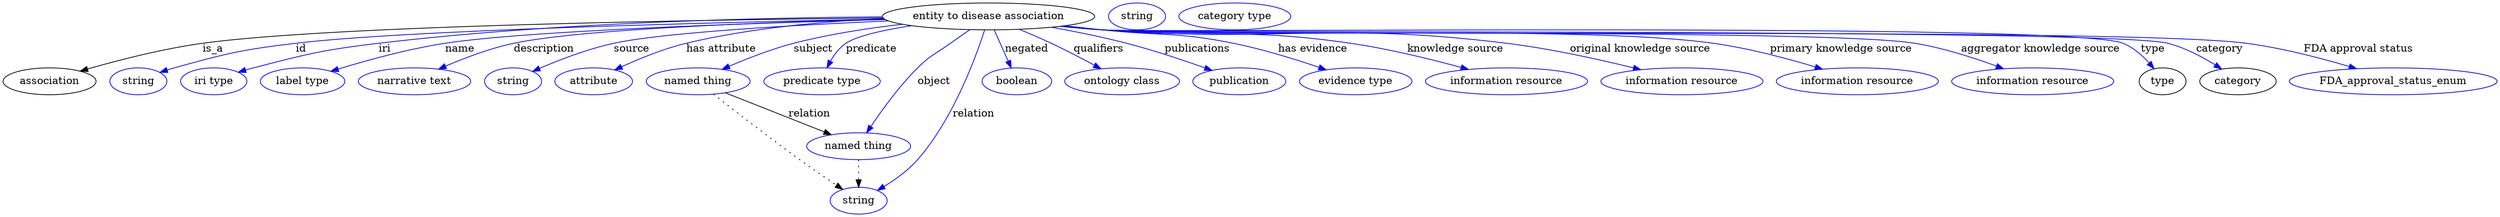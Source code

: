 digraph {
	graph [bb="0,0,2731.5,283"];
	node [label="\N"];
	"entity to disease association"	[height=0.5,
		label="entity to disease association",
		pos="1089,265",
		width=3.0331];
	association	[height=0.5,
		pos="50.046,178",
		width=1.3902];
	"entity to disease association" -> association	[label=is_a,
		lp="234.05,221.5",
		pos="e,83.953,191.44 980.47,262.87 781.46,260.26 365.63,252.14 223.05,229 178.11,221.71 128.31,206.53 93.73,194.8"];
	id	[color=blue,
		height=0.5,
		label=string,
		pos="149.05,178",
		width=0.84854];
	"entity to disease association" -> id	[color=blue,
		label=id,
		lp="333.55,221.5",
		pos="e,172.48,189.74 981.84,261.55 802.92,257.03 451,246.27 328.05,229 265.17,220.17 249.37,215.82 189.05,196 186.66,195.22 184.22,194.35 \
181.78,193.44",
		style=solid];
	iri	[color=blue,
		height=0.5,
		label="iri type",
		pos="234.05,178",
		width=1.011];
	"entity to disease association" -> iri	[color=blue,
		label=iri,
		lp="427.55,221.5",
		pos="e,261.59,189.81 979.71,264.21 846.94,263.09 616.51,256.77 421.05,229 357.33,219.95 341.68,214.52 280.05,196 277.12,195.12 274.12,\
194.16 271.11,193.14",
		style=solid];
	name	[color=blue,
		height=0.5,
		label="label type",
		pos="334.05,178",
		width=1.2638];
	"entity to disease association" -> name	[color=blue,
		label=name,
		lp="511.55,221.5",
		pos="e,365.45,191.2 982.9,260.76 838.14,255.83 586.45,245.24 496.05,229 453.91,221.43 407.36,206.32 375.01,194.68",
		style=solid];
	description	[color=blue,
		height=0.5,
		label="narrative text",
		pos="455.05,178",
		width=1.6068];
	"entity to disease association" -> description	[color=blue,
		label=description,
		lp="604.55,221.5",
		pos="e,483.01,193.87 982.48,260.88 854.84,256.43 648.87,246.74 574.05,229 545.49,222.23 515.01,209.3 492.05,198.29",
		style=solid];
	source	[color=blue,
		height=0.5,
		label=string,
		pos="561.05,178",
		width=0.84854];
	"entity to disease association" -> source	[color=blue,
		label=source,
		lp="701.05,221.5",
		pos="e,583.28,190.57 979.95,263.32 897.41,260.71 781.79,252.57 683.05,229 651.01,221.35 616.44,206.5 592.31,194.97",
		style=solid];
	"has attribute"	[color=blue,
		height=0.5,
		label=attribute,
		pos="650.05,178",
		width=1.1193];
	"entity to disease association" -> "has attribute"	[color=blue,
		label="has attribute",
		lp="798.55,221.5",
		pos="e,674.83,192.4 982.88,260.62 918.9,256.59 836.28,247.86 765.05,229 736.69,221.49 706.32,208.03 683.92,196.97",
		style=solid];
	subject	[color=blue,
		height=0.5,
		label="named thing",
		pos="764.05,178",
		width=1.5346];
	"entity to disease association" -> subject	[color=blue,
		label=subject,
		lp="892.55,221.5",
		pos="e,791.02,193.86 998.48,254.85 959.35,249.48 913.39,241.27 873.05,229 847.83,221.33 820.89,209.01 800.11,198.53",
		style=solid];
	predicate	[color=blue,
		height=0.5,
		label="predicate type",
		pos="898.05,178",
		width=1.679];
	"entity to disease association" -> predicate	[color=blue,
		label=predicate,
		lp="955.05,221.5",
		pos="e,904.74,195.89 994.88,255.85 972.2,250.62 949.06,242.26 930.05,229 921.39,222.96 914.54,213.75 909.43,204.87",
		style=solid];
	object	[color=blue,
		height=0.5,
		label="named thing",
		pos="942.05,91",
		width=1.5346];
	"entity to disease association" -> object	[color=blue,
		label=object,
		lp="1025,178",
		pos="e,951.2,109.03 1065.2,247.14 1057.6,241.56 1049.3,235.2 1042,229 1026,215.35 1021.3,212.34 1008,196 987.83,171.15 968.67,139.76 \
956.25,118",
		style=solid];
	relation	[color=blue,
		height=0.5,
		label=string,
		pos="942.05,18",
		width=0.84854];
	"entity to disease association" -> relation	[color=blue,
		label=relation,
		lp="1067,134.5",
		pos="e,961.78,31.947 1084.5,246.81 1074.5,211.61 1048.4,129.84 1006,73 996.1,59.641 982.24,47.424 969.96,38.002",
		style=solid];
	negated	[color=blue,
		height=0.5,
		label=boolean,
		pos="1122,178",
		width=1.0652];
	"entity to disease association" -> negated	[color=blue,
		label=negated,
		lp="1129.5,221.5",
		pos="e,1115.5,195.89 1095.7,246.8 1100.3,234.97 1106.5,219.03 1111.7,205.58",
		style=solid];
	qualifiers	[color=blue,
		height=0.5,
		label="ontology class",
		pos="1240,178",
		width=1.7151];
	"entity to disease association" -> qualifiers	[color=blue,
		label=qualifiers,
		lp="1206.5,221.5",
		pos="e,1214.2,194.62 1120.4,247.72 1131.4,241.92 1143.8,235.26 1155,229 1171.8,219.64 1190.2,208.9 1205.5,199.78",
		style=solid];
	publications	[color=blue,
		height=0.5,
		label=publication,
		pos="1370,178",
		width=1.3902];
	"entity to disease association" -> publications	[color=blue,
		label=publications,
		lp="1314.5,221.5",
		pos="e,1338.5,192.04 1153.5,250.46 1179.4,244.56 1209.3,237.13 1236,229 1267.6,219.38 1302.6,206.26 1328.9,195.87",
		style=solid];
	"has evidence"	[color=blue,
		height=0.5,
		label="evidence type",
		pos="1498,178",
		width=1.661];
	"entity to disease association" -> "has evidence"	[color=blue,
		label="has evidence",
		lp="1441,221.5",
		pos="e,1464.1,192.86 1167.7,252.45 1180.8,250.58 1194.3,248.71 1207,247 1271.4,238.37 1288.8,243.6 1352,229 1387.2,220.89 1425.7,207.48 \
1454.4,196.59",
		style=solid];
	"knowledge source"	[color=blue,
		height=0.5,
		label="information resource",
		pos="1661,178",
		width=2.3651];
	"entity to disease association" -> "knowledge source"	[color=blue,
		label="knowledge source",
		lp="1595.5,221.5",
		pos="e,1617.7,193.65 1165.4,252.12 1179.3,250.22 1193.6,248.41 1207,247 1328,234.32 1360.2,249.29 1480,229 1523.8,221.59 1572.3,207.91 \
1608,196.73",
		style=solid];
	"original knowledge source"	[color=blue,
		height=0.5,
		label="information resource",
		pos="1849,178",
		width=2.3651];
	"entity to disease association" -> "original knowledge source"	[color=blue,
		label="original knowledge source",
		lp="1794.5,221.5",
		pos="e,1803.5,193.22 1164.4,251.96 1178.6,250.04 1193.2,248.27 1207,247 1402.8,228.96 1454.4,256.99 1649,229 1698.7,221.86 1753.9,207.56 \
1793.7,196.07",
		style=solid];
	"primary knowledge source"	[color=blue,
		height=0.5,
		label="information resource",
		pos="2037,178",
		width=2.3651];
	"entity to disease association" -> "primary knowledge source"	[color=blue,
		label="primary knowledge source",
		lp="2009,221.5",
		pos="e,1997.8,194.04 1164.1,251.85 1178.3,249.93 1193.1,248.19 1207,247 1354.1,234.45 1725.3,252.49 1871,229 1911.3,222.51 1955.4,208.88 \
1988.1,197.49",
		style=solid];
	"aggregator knowledge source"	[color=blue,
		height=0.5,
		label="information resource",
		pos="2225,178",
		width=2.3651];
	"entity to disease association" -> "aggregator knowledge source"	[color=blue,
		label="aggregator knowledge source",
		lp="2221,221.5",
		pos="e,2191.3,194.62 1163.8,251.82 1178.1,249.89 1193,248.15 1207,247 1401.8,231.04 1893.9,264.53 2086,229 2119.2,222.87 2154.9,209.87 \
2181.8,198.66",
		style=solid];
	type	[height=0.5,
		pos="2362,178",
		width=0.75];
	"entity to disease association" -> type	[color=blue,
		label=type,
		lp="2342,221.5",
		pos="e,2349.9,194.44 1163.5,251.82 1177.9,249.87 1192.9,248.13 1207,247 1267.9,242.14 2248.1,250.96 2305,229 2319.5,223.41 2332.8,212.36 \
2342.8,202.07",
		style=solid];
	category	[height=0.5,
		pos="2448,178",
		width=1.1374];
	"entity to disease association" -> category	[color=blue,
		label=category,
		lp="2418.5,221.5",
		pos="e,2428.2,193.81 1163.5,251.81 1177.9,249.86 1192.9,248.12 1207,247 1334.5,236.86 2234.5,262.05 2358,229 2380.2,223.06 2402.9,210.47 \
2419.9,199.41",
		style=solid];
	"FDA approval status"	[color=blue,
		height=0.5,
		label=FDA_approval_status_enum,
		pos="2619,178",
		width=3.1233];
	"entity to disease association" -> "FDA approval status"	[color=blue,
		label="FDA approval status",
		lp="2570,221.5",
		pos="e,2576.4,194.79 1163.5,251.8 1177.9,249.85 1192.9,248.12 1207,247 1481.6,225.32 2173.7,269.59 2446,229 2487.4,222.83 2532.8,209.46 \
2566.7,198.09",
		style=solid];
	subject -> object	[label=relation,
		lp="885.05,134.5",
		pos="e,912.16,106.27 793.84,162.77 823.74,148.49 869.97,126.42 902.84,110.72"];
	subject -> relation	[pos="e,925.05,33.036 781.63,160.57 803.85,139.89 843.41,103.39 878.05,73 890.83,61.782 905.3,49.538 917.24,39.55",
		style=dotted];
	object -> relation	[pos="e,942.05,36.029 942.05,72.813 942.05,64.789 942.05,55.047 942.05,46.069",
		style=dotted];
	association_type	[color=blue,
		height=0.5,
		label=string,
		pos="1247,265",
		width=0.84854];
	association_category	[color=blue,
		height=0.5,
		label="category type",
		pos="1354,265",
		width=1.6249];
}
